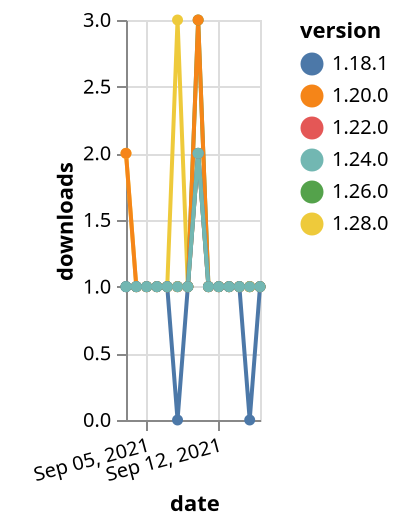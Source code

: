 {"$schema": "https://vega.github.io/schema/vega-lite/v5.json", "description": "A simple bar chart with embedded data.", "data": {"values": [{"date": "2021-09-03", "total": 178, "delta": 1, "version": "1.22.0"}, {"date": "2021-09-04", "total": 179, "delta": 1, "version": "1.22.0"}, {"date": "2021-09-05", "total": 180, "delta": 1, "version": "1.22.0"}, {"date": "2021-09-06", "total": 181, "delta": 1, "version": "1.22.0"}, {"date": "2021-09-07", "total": 182, "delta": 1, "version": "1.22.0"}, {"date": "2021-09-08", "total": 183, "delta": 1, "version": "1.22.0"}, {"date": "2021-09-09", "total": 184, "delta": 1, "version": "1.22.0"}, {"date": "2021-09-10", "total": 186, "delta": 2, "version": "1.22.0"}, {"date": "2021-09-11", "total": 187, "delta": 1, "version": "1.22.0"}, {"date": "2021-09-12", "total": 188, "delta": 1, "version": "1.22.0"}, {"date": "2021-09-13", "total": 189, "delta": 1, "version": "1.22.0"}, {"date": "2021-09-14", "total": 190, "delta": 1, "version": "1.22.0"}, {"date": "2021-09-15", "total": 191, "delta": 1, "version": "1.22.0"}, {"date": "2021-09-16", "total": 192, "delta": 1, "version": "1.22.0"}, {"date": "2021-09-03", "total": 120, "delta": 2, "version": "1.28.0"}, {"date": "2021-09-04", "total": 121, "delta": 1, "version": "1.28.0"}, {"date": "2021-09-05", "total": 122, "delta": 1, "version": "1.28.0"}, {"date": "2021-09-06", "total": 123, "delta": 1, "version": "1.28.0"}, {"date": "2021-09-07", "total": 124, "delta": 1, "version": "1.28.0"}, {"date": "2021-09-08", "total": 127, "delta": 3, "version": "1.28.0"}, {"date": "2021-09-09", "total": 128, "delta": 1, "version": "1.28.0"}, {"date": "2021-09-10", "total": 130, "delta": 2, "version": "1.28.0"}, {"date": "2021-09-11", "total": 131, "delta": 1, "version": "1.28.0"}, {"date": "2021-09-12", "total": 132, "delta": 1, "version": "1.28.0"}, {"date": "2021-09-13", "total": 133, "delta": 1, "version": "1.28.0"}, {"date": "2021-09-14", "total": 134, "delta": 1, "version": "1.28.0"}, {"date": "2021-09-15", "total": 135, "delta": 1, "version": "1.28.0"}, {"date": "2021-09-16", "total": 136, "delta": 1, "version": "1.28.0"}, {"date": "2021-09-03", "total": 181, "delta": 1, "version": "1.26.0"}, {"date": "2021-09-04", "total": 182, "delta": 1, "version": "1.26.0"}, {"date": "2021-09-05", "total": 183, "delta": 1, "version": "1.26.0"}, {"date": "2021-09-06", "total": 184, "delta": 1, "version": "1.26.0"}, {"date": "2021-09-07", "total": 185, "delta": 1, "version": "1.26.0"}, {"date": "2021-09-08", "total": 186, "delta": 1, "version": "1.26.0"}, {"date": "2021-09-09", "total": 187, "delta": 1, "version": "1.26.0"}, {"date": "2021-09-10", "total": 190, "delta": 3, "version": "1.26.0"}, {"date": "2021-09-11", "total": 191, "delta": 1, "version": "1.26.0"}, {"date": "2021-09-12", "total": 192, "delta": 1, "version": "1.26.0"}, {"date": "2021-09-13", "total": 193, "delta": 1, "version": "1.26.0"}, {"date": "2021-09-14", "total": 194, "delta": 1, "version": "1.26.0"}, {"date": "2021-09-15", "total": 195, "delta": 1, "version": "1.26.0"}, {"date": "2021-09-16", "total": 196, "delta": 1, "version": "1.26.0"}, {"date": "2021-09-03", "total": 317, "delta": 2, "version": "1.20.0"}, {"date": "2021-09-04", "total": 318, "delta": 1, "version": "1.20.0"}, {"date": "2021-09-05", "total": 319, "delta": 1, "version": "1.20.0"}, {"date": "2021-09-06", "total": 320, "delta": 1, "version": "1.20.0"}, {"date": "2021-09-07", "total": 321, "delta": 1, "version": "1.20.0"}, {"date": "2021-09-08", "total": 322, "delta": 1, "version": "1.20.0"}, {"date": "2021-09-09", "total": 323, "delta": 1, "version": "1.20.0"}, {"date": "2021-09-10", "total": 326, "delta": 3, "version": "1.20.0"}, {"date": "2021-09-11", "total": 327, "delta": 1, "version": "1.20.0"}, {"date": "2021-09-12", "total": 328, "delta": 1, "version": "1.20.0"}, {"date": "2021-09-13", "total": 329, "delta": 1, "version": "1.20.0"}, {"date": "2021-09-14", "total": 330, "delta": 1, "version": "1.20.0"}, {"date": "2021-09-15", "total": 331, "delta": 1, "version": "1.20.0"}, {"date": "2021-09-16", "total": 332, "delta": 1, "version": "1.20.0"}, {"date": "2021-09-03", "total": 234, "delta": 1, "version": "1.18.1"}, {"date": "2021-09-04", "total": 235, "delta": 1, "version": "1.18.1"}, {"date": "2021-09-05", "total": 236, "delta": 1, "version": "1.18.1"}, {"date": "2021-09-06", "total": 237, "delta": 1, "version": "1.18.1"}, {"date": "2021-09-07", "total": 238, "delta": 1, "version": "1.18.1"}, {"date": "2021-09-08", "total": 238, "delta": 0, "version": "1.18.1"}, {"date": "2021-09-09", "total": 239, "delta": 1, "version": "1.18.1"}, {"date": "2021-09-10", "total": 241, "delta": 2, "version": "1.18.1"}, {"date": "2021-09-11", "total": 242, "delta": 1, "version": "1.18.1"}, {"date": "2021-09-12", "total": 243, "delta": 1, "version": "1.18.1"}, {"date": "2021-09-13", "total": 244, "delta": 1, "version": "1.18.1"}, {"date": "2021-09-14", "total": 245, "delta": 1, "version": "1.18.1"}, {"date": "2021-09-15", "total": 245, "delta": 0, "version": "1.18.1"}, {"date": "2021-09-16", "total": 246, "delta": 1, "version": "1.18.1"}, {"date": "2021-09-03", "total": 151, "delta": 1, "version": "1.24.0"}, {"date": "2021-09-04", "total": 152, "delta": 1, "version": "1.24.0"}, {"date": "2021-09-05", "total": 153, "delta": 1, "version": "1.24.0"}, {"date": "2021-09-06", "total": 154, "delta": 1, "version": "1.24.0"}, {"date": "2021-09-07", "total": 155, "delta": 1, "version": "1.24.0"}, {"date": "2021-09-08", "total": 156, "delta": 1, "version": "1.24.0"}, {"date": "2021-09-09", "total": 157, "delta": 1, "version": "1.24.0"}, {"date": "2021-09-10", "total": 159, "delta": 2, "version": "1.24.0"}, {"date": "2021-09-11", "total": 160, "delta": 1, "version": "1.24.0"}, {"date": "2021-09-12", "total": 161, "delta": 1, "version": "1.24.0"}, {"date": "2021-09-13", "total": 162, "delta": 1, "version": "1.24.0"}, {"date": "2021-09-14", "total": 163, "delta": 1, "version": "1.24.0"}, {"date": "2021-09-15", "total": 164, "delta": 1, "version": "1.24.0"}, {"date": "2021-09-16", "total": 165, "delta": 1, "version": "1.24.0"}]}, "width": "container", "mark": {"type": "line", "point": {"filled": true}}, "encoding": {"x": {"field": "date", "type": "temporal", "timeUnit": "yearmonthdate", "title": "date", "axis": {"labelAngle": -15}}, "y": {"field": "delta", "type": "quantitative", "title": "downloads"}, "color": {"field": "version", "type": "nominal"}, "tooltip": {"field": "delta"}}}